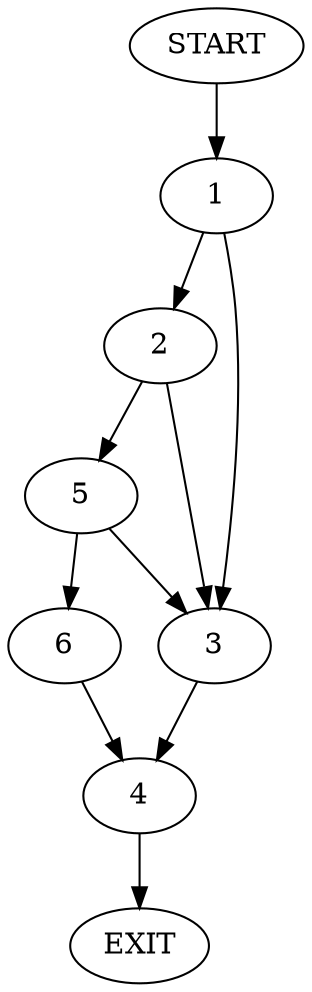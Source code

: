 digraph {
0 [label="START"]
7 [label="EXIT"]
0 -> 1
1 -> 2
1 -> 3
3 -> 4
2 -> 3
2 -> 5
5 -> 3
5 -> 6
6 -> 4
4 -> 7
}
